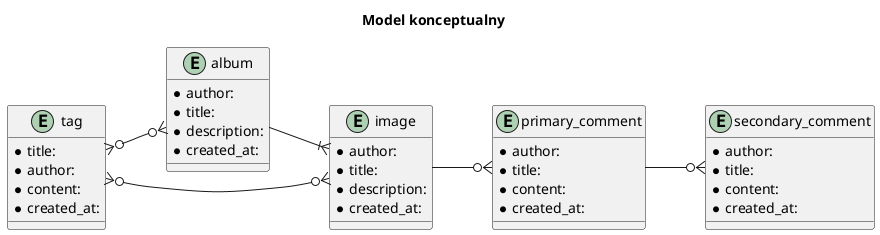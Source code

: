 @startuml

left to right direction
' Horizontal lines:
' Vertical lines: -->, <--, <-->, ->, -|{, <->
title Model konceptualny


entity album {
  * author:
  * title:
  * description:
  * created_at:
}

entity image {
  * author:
  * title:
  * description:
  * created_at:
}

entity primary_comment{
  * author:
  * title:
  * content:
  * created_at:
}

entity secondary_comment{
  * author:
  * title:
  * content:
  * created_at:
}

entity tag{
  * title:
  * author:
  * content:
  * created_at:
}

album --|{ image
image   --o{ primary_comment
primary_comment --o{ secondary_comment

tag }o--o{ image
tag }o--o{ album

@enduml
